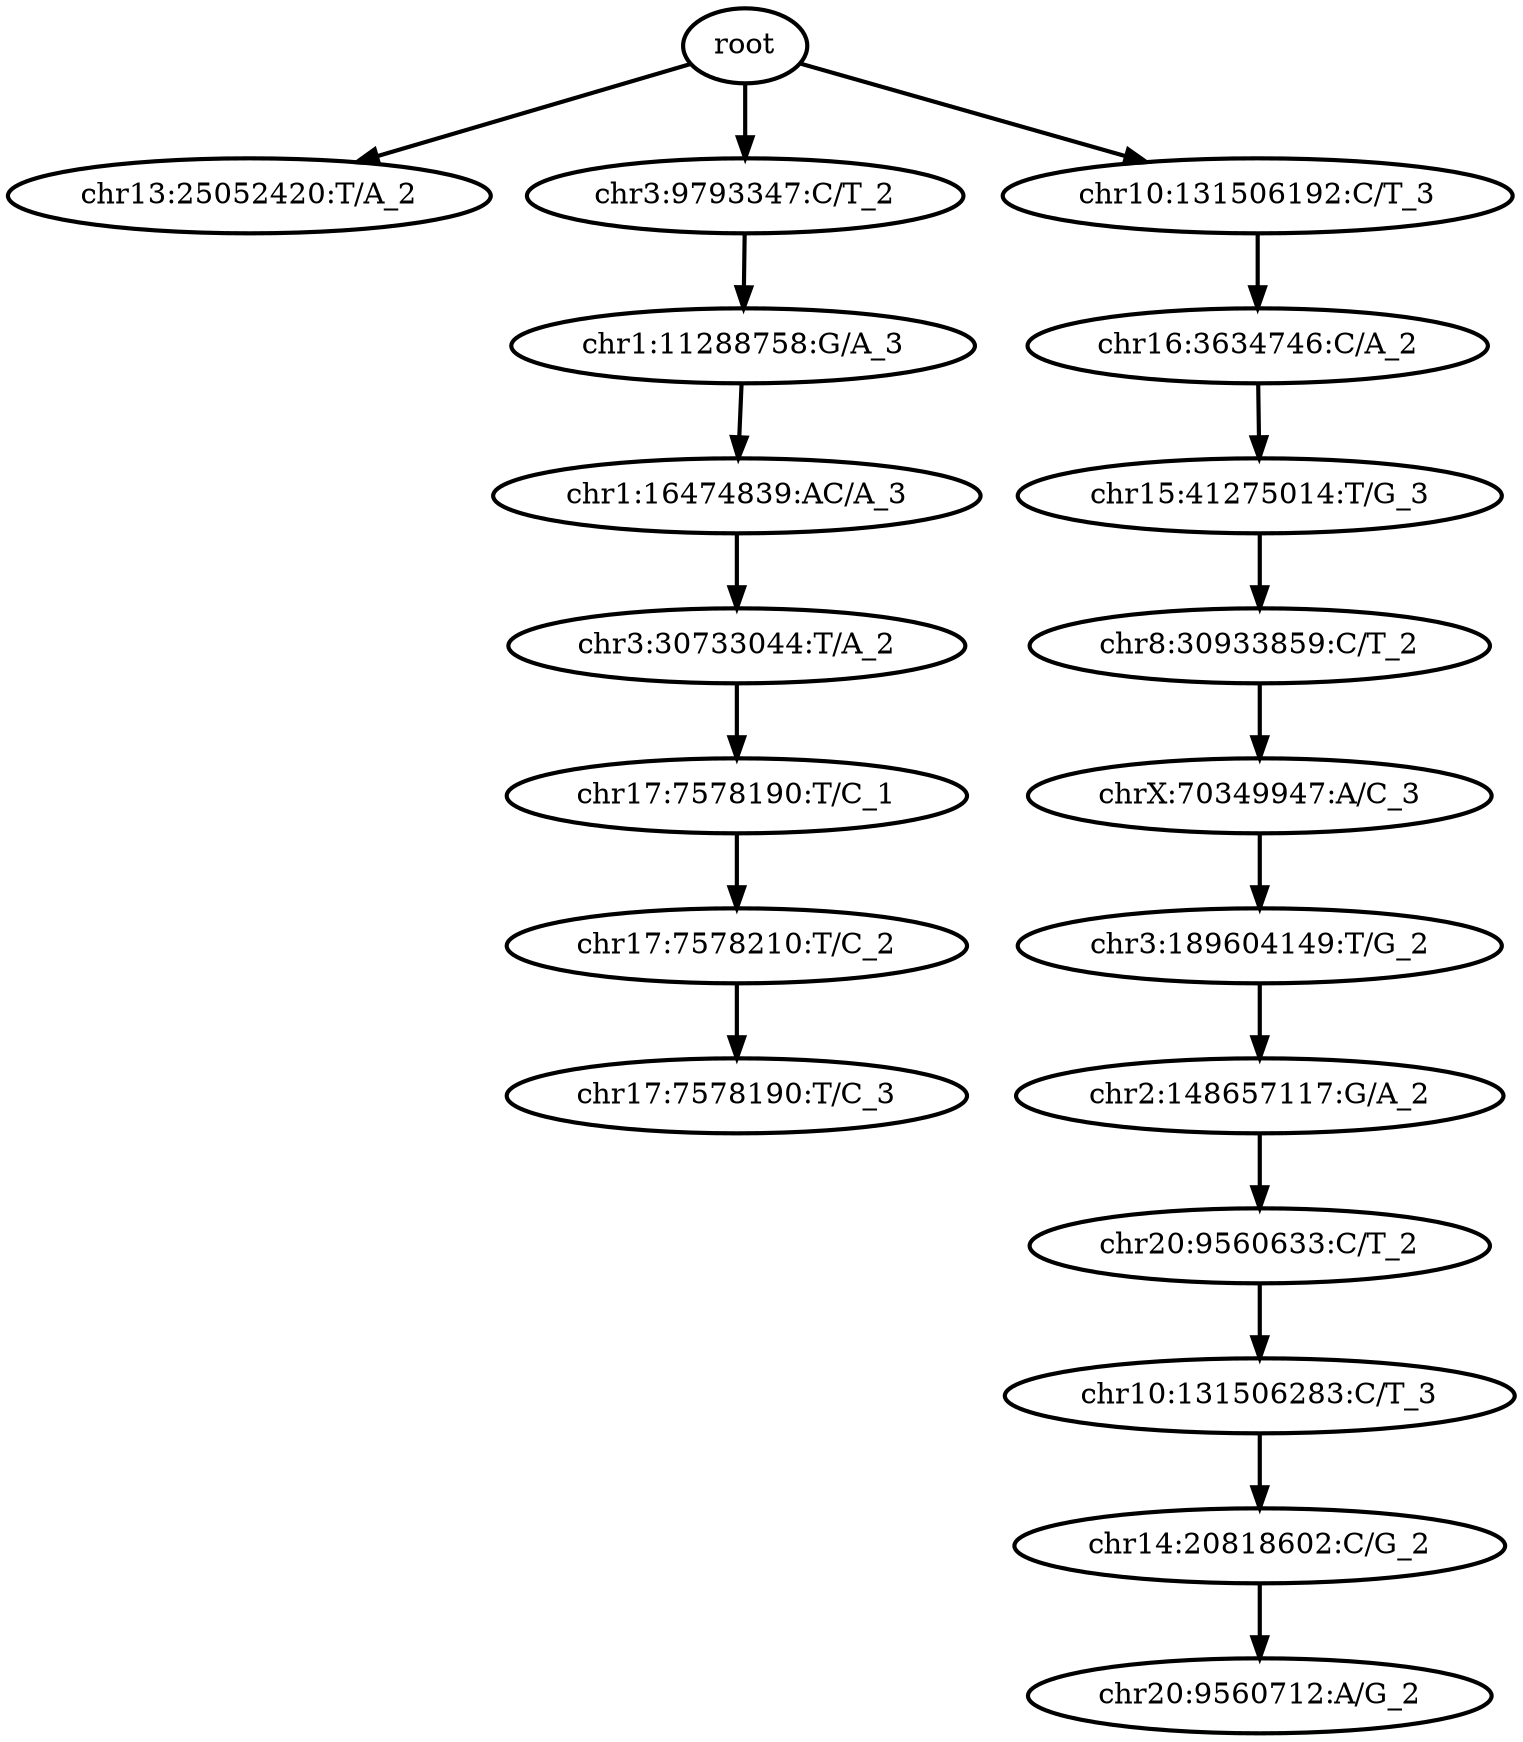 digraph N {
	overlap="false"
	rankdir="TB"
	0 [label="root", style="bold"];
	1 [label="chr13:25052420:T/A_2", style="bold"];
	2 [label="chr3:9793347:C/T_2", style="bold"];
	3 [label="chr1:11288758:G/A_3", style="bold"];
	4 [label="chr1:16474839:AC/A_3", style="bold"];
	5 [label="chr3:30733044:T/A_2", style="bold"];
	6 [label="chr17:7578190:T/C_1", style="bold"];
	7 [label="chr17:7578210:T/C_2", style="bold"];
	8 [label="chr17:7578190:T/C_3", style="bold"];
	9 [label="chr10:131506192:C/T_3", style="bold"];
	10 [label="chr16:3634746:C/A_2", style="bold"];
	11 [label="chr15:41275014:T/G_3", style="bold"];
	12 [label="chr8:30933859:C/T_2", style="bold"];
	13 [label="chrX:70349947:A/C_3", style="bold"];
	14 [label="chr3:189604149:T/G_2", style="bold"];
	15 [label="chr2:148657117:G/A_2", style="bold"];
	16 [label="chr20:9560633:C/T_2", style="bold"];
	17 [label="chr10:131506283:C/T_3", style="bold"];
	18 [label="chr14:20818602:C/G_2", style="bold"];
	19 [label="chr20:9560712:A/G_2", style="bold"];
	0 -> 1 [style="bold"];
	0 -> 2 [style="bold"];
	0 -> 9 [style="bold"];
	2 -> 3 [style="bold"];
	3 -> 4 [style="bold"];
	4 -> 5 [style="bold"];
	5 -> 6 [style="bold"];
	6 -> 7 [style="bold"];
	7 -> 8 [style="bold"];
	9 -> 10 [style="bold"];
	10 -> 11 [style="bold"];
	11 -> 12 [style="bold"];
	12 -> 13 [style="bold"];
	13 -> 14 [style="bold"];
	14 -> 15 [style="bold"];
	15 -> 16 [style="bold"];
	16 -> 17 [style="bold"];
	17 -> 18 [style="bold"];
	18 -> 19 [style="bold"];
}
